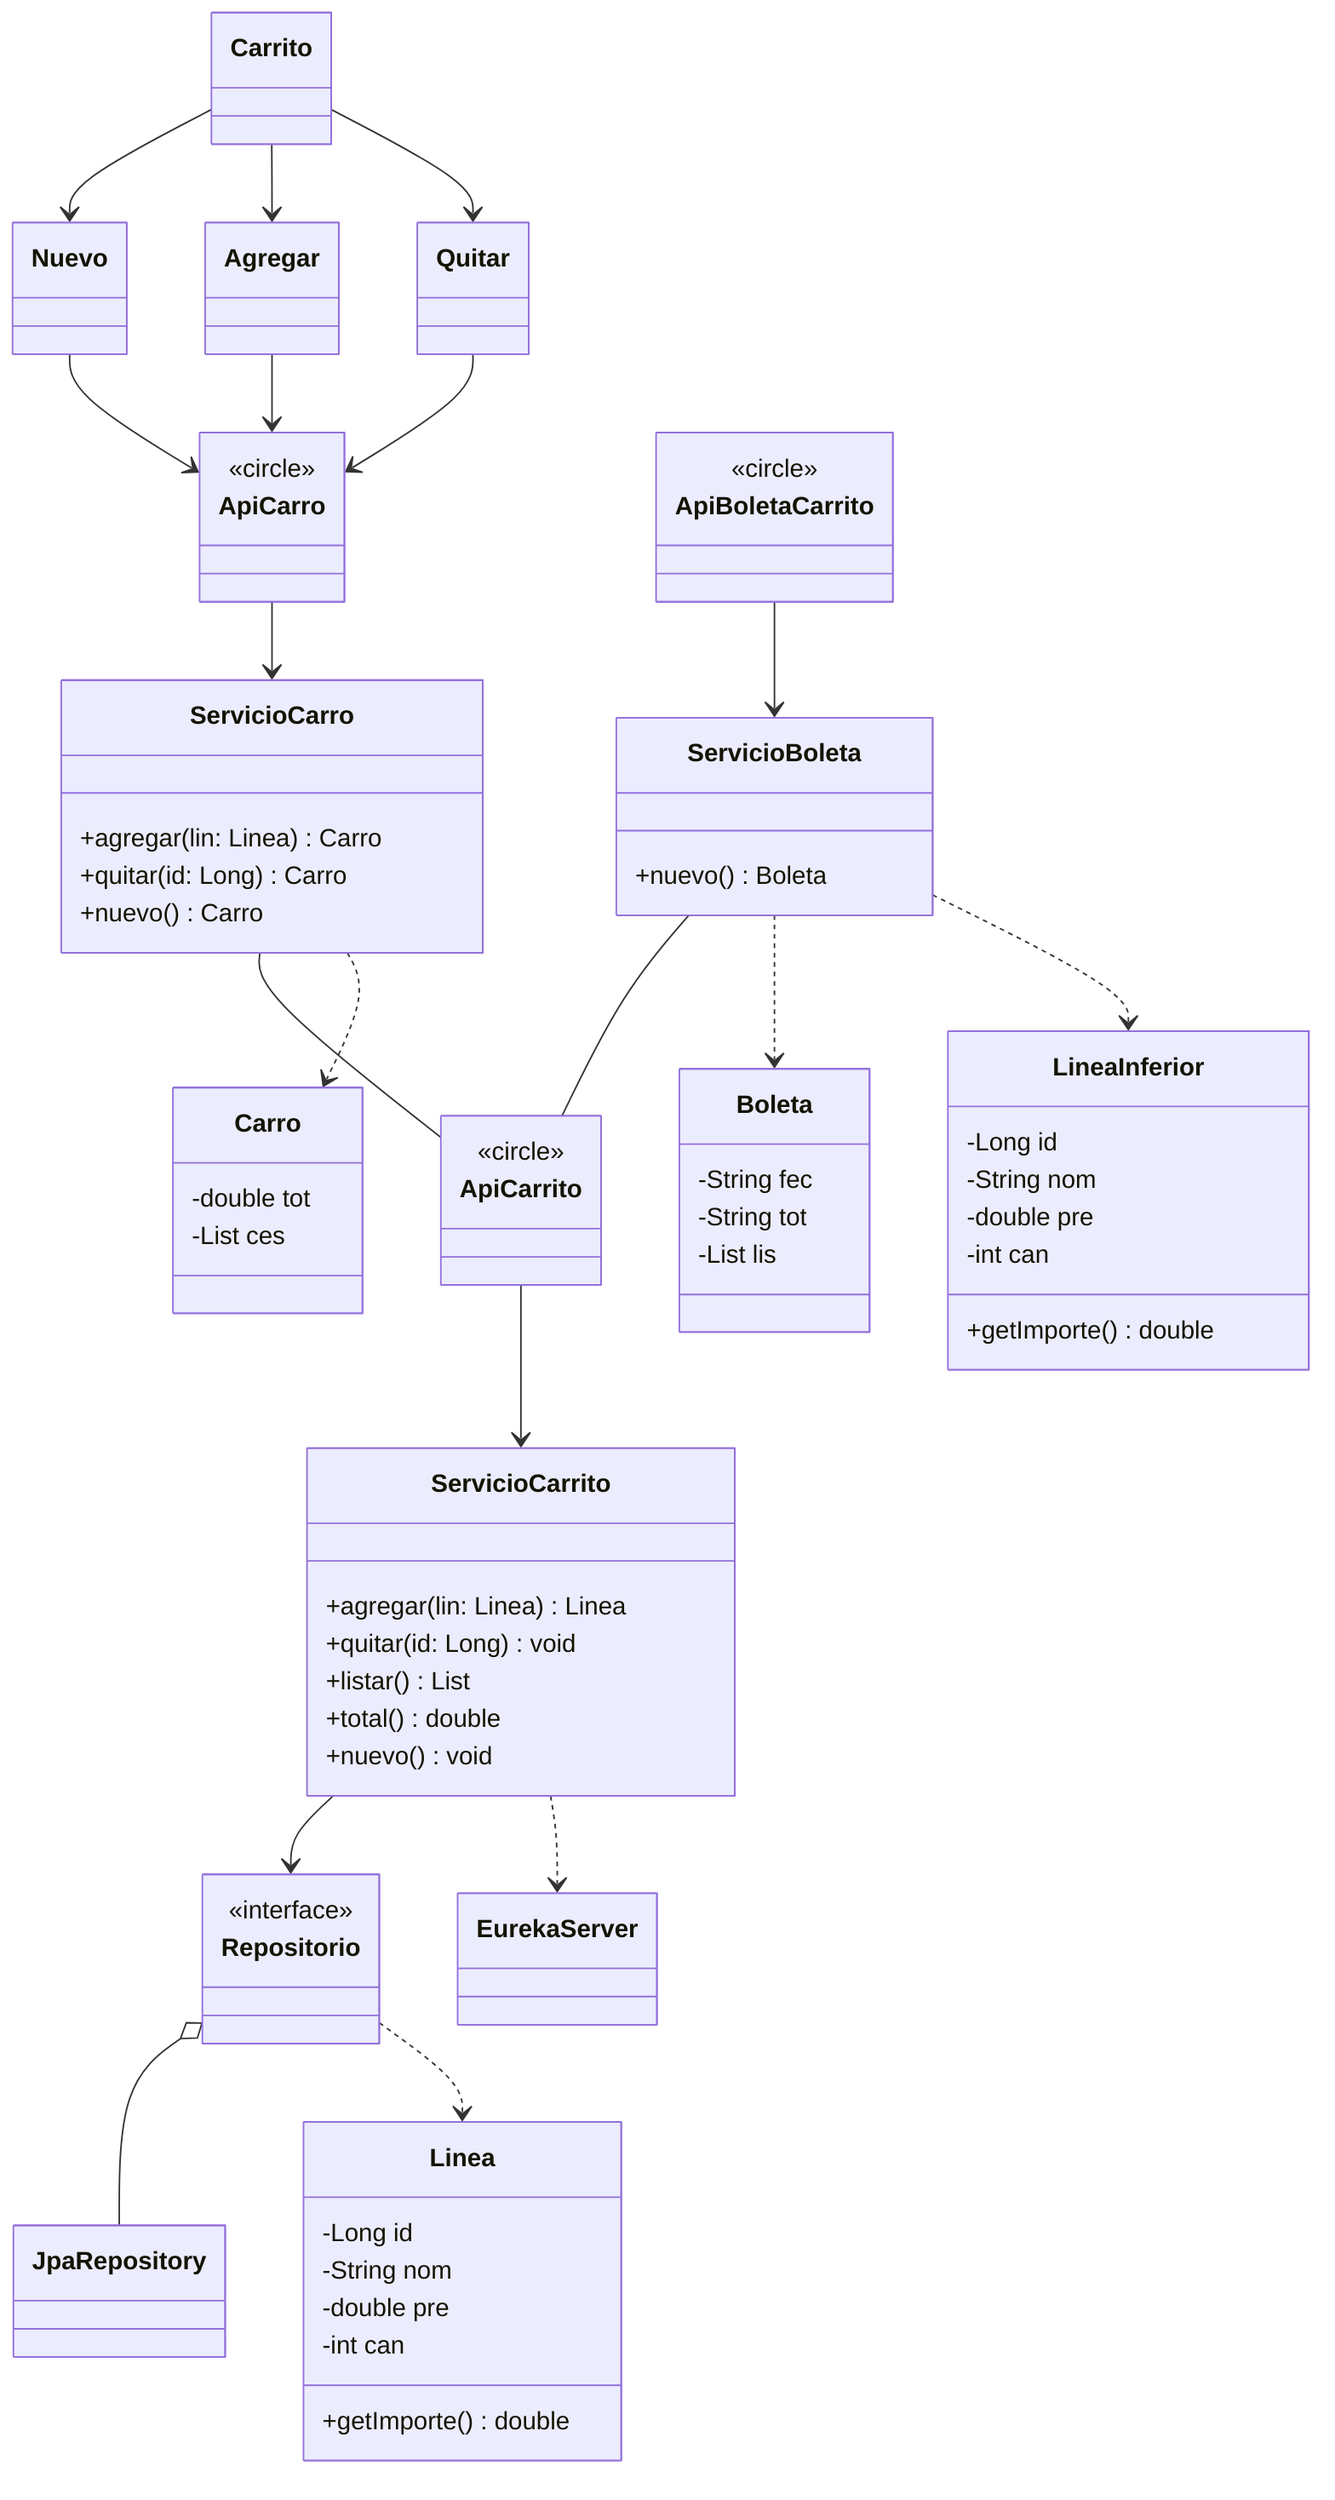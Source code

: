 classDiagram
    %% Entidad Linea (superior derecha)
    class Linea {
        -Long id
        -String nom
        -double pre
        -int can
        +getImporte() double
    }
    
    %% Entidad Carro (superior centro)
    class Carro {
        -double tot
        -List ces
    }
    
    %% Entidad Boleta (inferior derecha)
    class Boleta {
        -String fec
        -String tot
        -List lis
    }
    
    %% Entidad Linea (inferior extremo derecha)
    class LineaInferior {
        -Long id
        -String nom
        -double pre
        -int can
        +getImporte() double
    }
    
    %% Servicio ApiCarro (izquierda-centro)
    class ServicioCarro {
        +agregar(lin: Linea) Carro
        +quitar(id: Long) Carro
        +nuevo() Carro
    }
    
    %% Servicio ApiCarrito (centro-derecha)
    class ServicioCarrito {
        +agregar(lin: Linea) Linea
        +quitar(id: Long) void
        +listar() List
        +total() double
        +nuevo() void
    }
    
    %% Servicio ApiBoleta (inferior centro)
    class ServicioBoleta {
        +nuevo() Boleta
    }
    
    %% Repositorio
    class Repositorio {
        <<interface>>
    }
    
    %% JpaRepository
    class JpaRepository {
    }
    
    %% EurekaServer
    class EurekaServer {
    }
    
    %% Controlador Carrito
    class Carrito {
    }
    
    %% APIs
    class ApiCarro {
        <<circle>>
    }
    
    class ApiCarrito {
        <<circle>>
    }
    
    class ApiBoletaCarrito {
        <<circle>>
    }
    
    %% Operaciones
    class Nuevo {
    }
    
    class Agregar {
    }
    
    class Quitar {
    }
    
    %% Relaciones - Carrito a Operaciones
    Carrito --> Nuevo
    Carrito --> Agregar
    Carrito --> Quitar
    
    %% Conexiones entre microservicios mediante endpoints
    ServicioCarro -- ApiCarrito
    ServicioBoleta -- ApiCarrito
    
    %% Relaciones - Operaciones a ApiCarro
    Nuevo --> ApiCarro
    Agregar --> ApiCarro
    Quitar --> ApiCarro
    
    %% Relaciones - ApiCarro a ServicioCarro
    ApiCarro --> ServicioCarro
    
    %% Relaciones - ServicioCarro a Carro
    ServicioCarro ..> Carro
    
    %% Relaciones - ApiCarrito a ServicioCarrito
    ApiCarrito --> ServicioCarrito
    
    %% Relaciones - ServicioCarrito a Repositorio
    ServicioCarrito --> Repositorio
    
    %% Relaciones - Repositorio a JpaRepository
    Repositorio o-- JpaRepository
    
    %% Relaciones - Repositorio a Linea (superior)
    Repositorio ..> Linea
    
    %% Relaciones - ServicioCarrito a EurekaServer
    ServicioCarrito ..> EurekaServer
    
    %% Relaciones - ApiBoletaCarrito a ServicioBoleta
    ApiBoletaCarrito --> ServicioBoleta
    
    %% Relaciones - ServicioBoleta a Boleta
    ServicioBoleta ..> Boleta
    
    %% Relaciones - ServicioBoleta a LineaInferior
    ServicioBoleta ..> LineaInferior